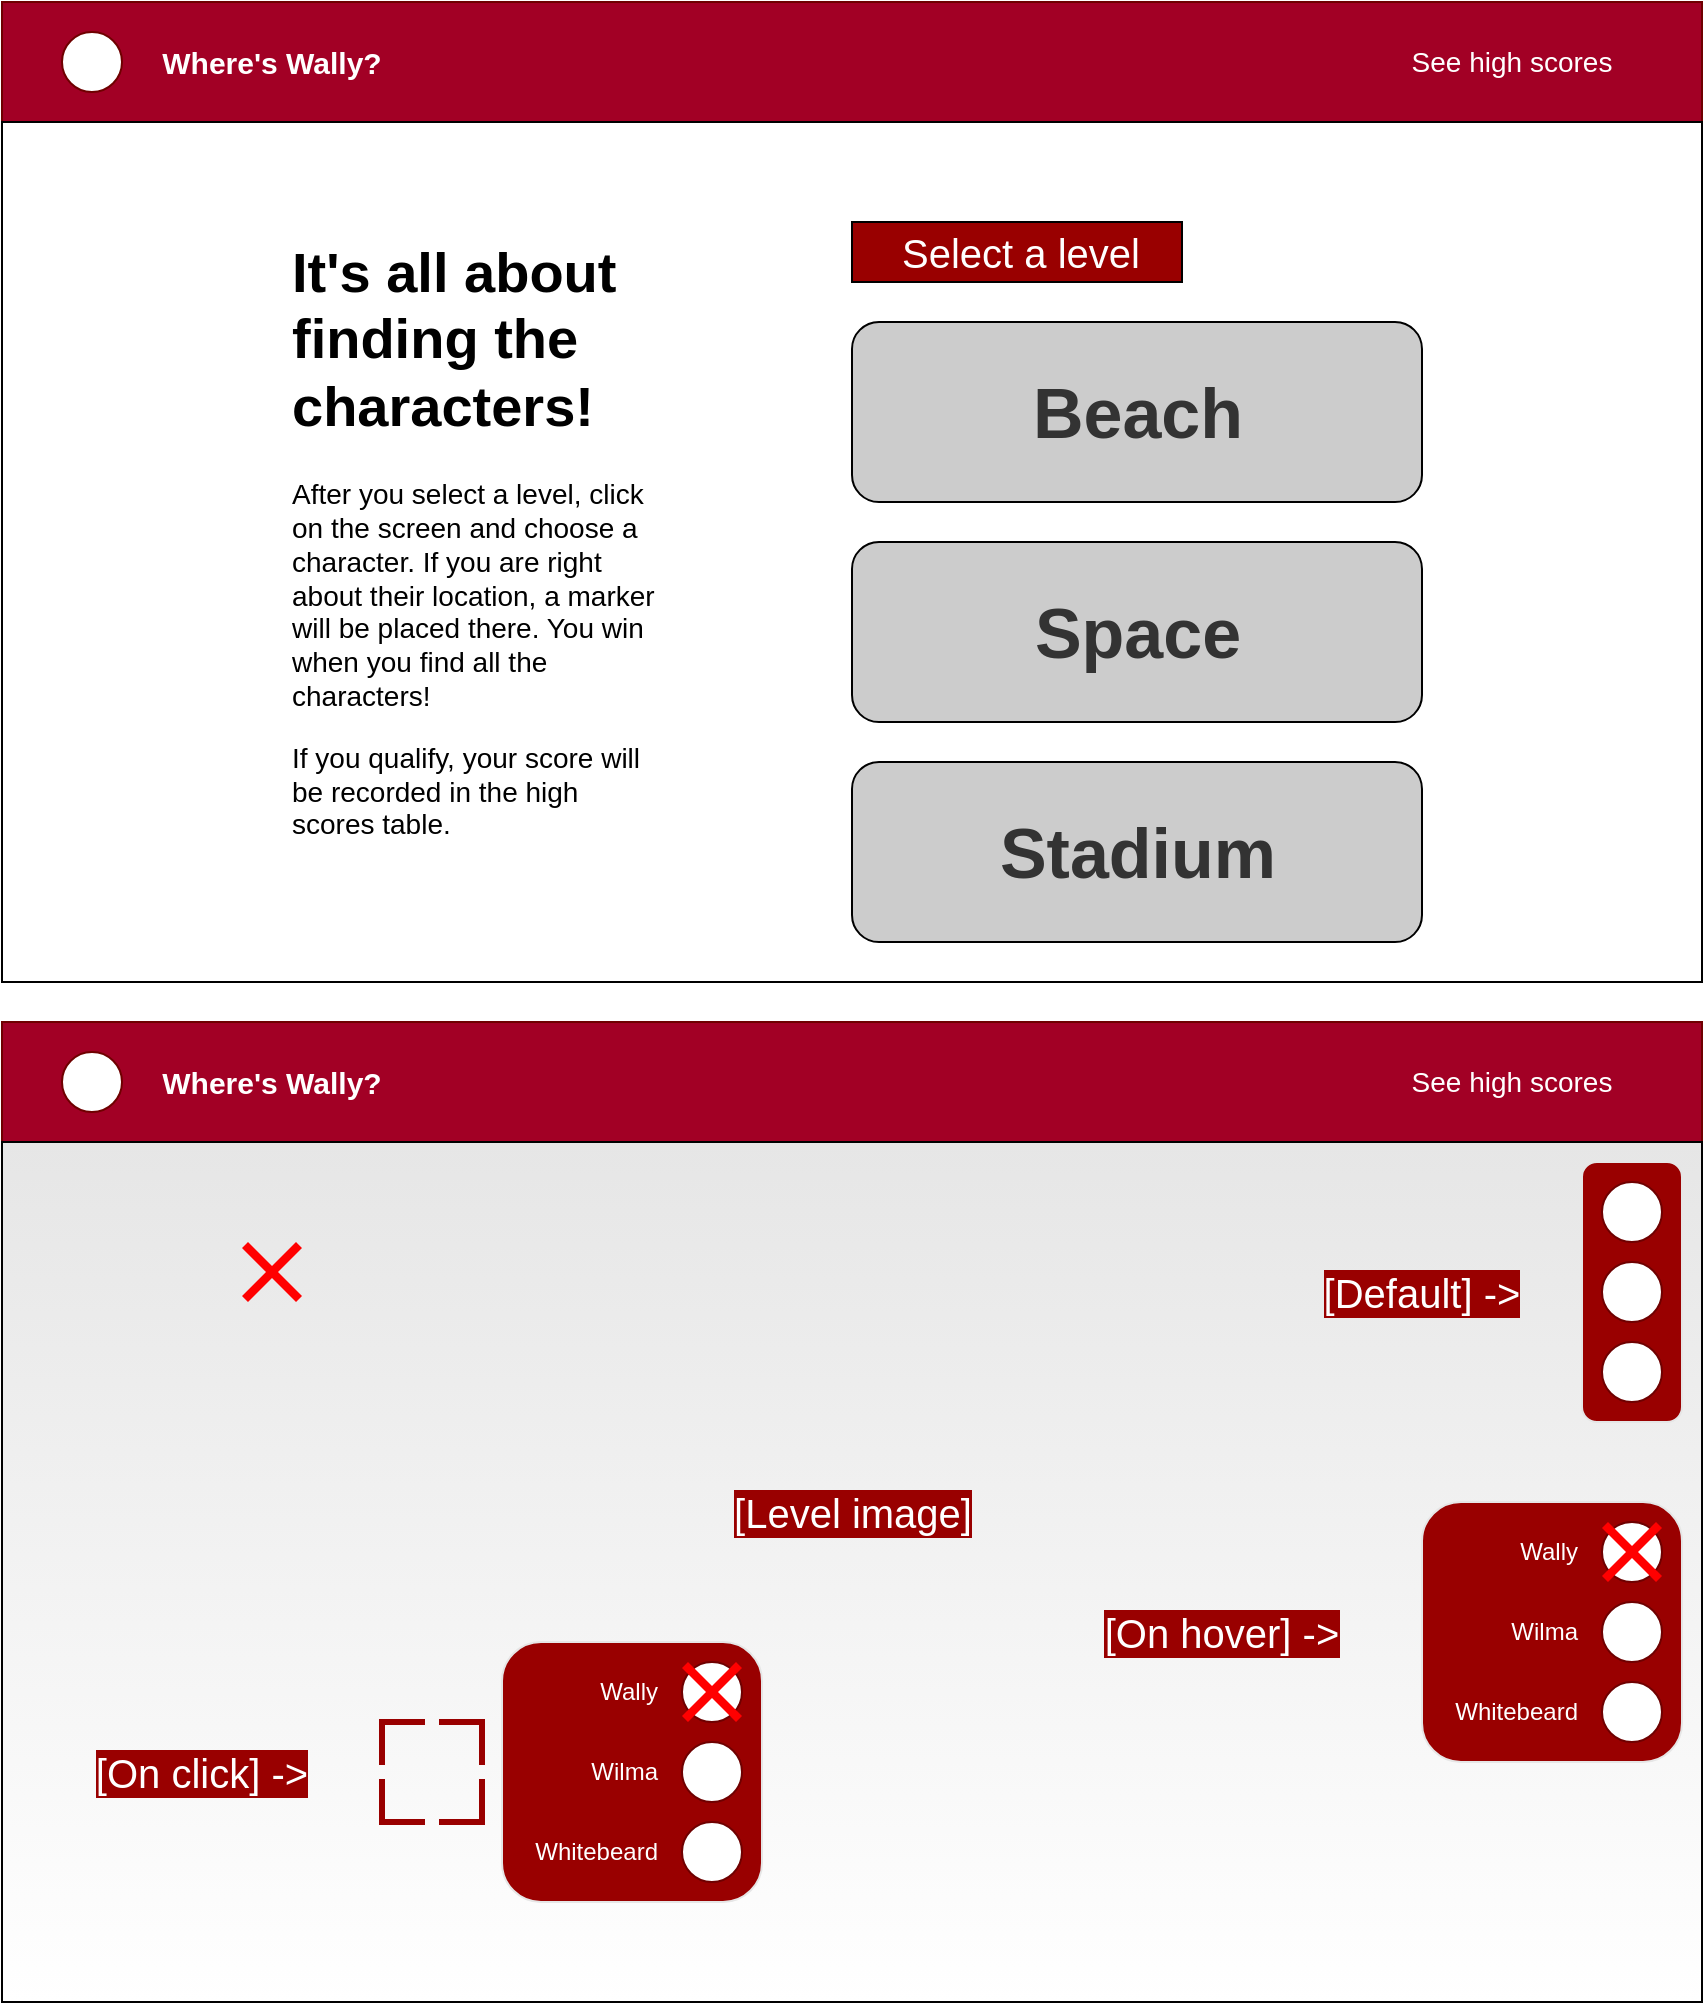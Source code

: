 <mxfile>
    <diagram id="iECSN86aFS-XDSPFpjlw" name="Page-1">
        <mxGraphModel dx="423" dy="464" grid="1" gridSize="10" guides="1" tooltips="1" connect="1" arrows="1" fold="1" page="1" pageScale="1" pageWidth="850" pageHeight="1100" math="0" shadow="0">
            <root>
                <mxCell id="0"/>
                <mxCell id="1" parent="0"/>
                <mxCell id="5" value="" style="rounded=0;whiteSpace=wrap;html=1;" vertex="1" parent="1">
                    <mxGeometry width="850" height="490" as="geometry"/>
                </mxCell>
                <mxCell id="6" value="" style="rounded=0;whiteSpace=wrap;html=1;fillColor=#a20025;strokeColor=#6F0000;fontColor=#ffffff;" vertex="1" parent="1">
                    <mxGeometry width="850" height="60" as="geometry"/>
                </mxCell>
                <mxCell id="7" value="&lt;b&gt;&lt;font style=&quot;font-size: 15px&quot; color=&quot;#ffffff&quot;&gt;Where's Wally?&lt;/font&gt;&lt;/b&gt;" style="text;html=1;strokeColor=none;fillColor=none;align=center;verticalAlign=middle;whiteSpace=wrap;rounded=0;" vertex="1" parent="1">
                    <mxGeometry x="70" y="15" width="130" height="30" as="geometry"/>
                </mxCell>
                <mxCell id="9" value="" style="ellipse;whiteSpace=wrap;html=1;aspect=fixed;fillColor=#FFFFFF;fontColor=#ffffff;strokeColor=#6F0000;" vertex="1" parent="1">
                    <mxGeometry x="30" y="15" width="30" height="30" as="geometry"/>
                </mxCell>
                <mxCell id="11" value="&lt;font style=&quot;font-size: 14px&quot; color=&quot;#ffffff&quot;&gt;See high scores&lt;/font&gt;" style="text;html=1;strokeColor=none;fillColor=none;align=center;verticalAlign=middle;whiteSpace=wrap;rounded=0;" vertex="1" parent="1">
                    <mxGeometry x="690" y="15" width="130" height="30" as="geometry"/>
                </mxCell>
                <object label="" hedietLinkedDataV1_path="" id="12">
                    <mxCell style="rounded=0;whiteSpace=wrap;html=1;fontSize=14;fillColor=#FFFFFF;" vertex="1" parent="1">
                        <mxGeometry y="60" width="850" height="430" as="geometry"/>
                    </mxCell>
                </object>
                <mxCell id="13" value="" style="rounded=0;whiteSpace=wrap;html=1;" vertex="1" parent="1">
                    <mxGeometry y="510" width="850" height="490" as="geometry"/>
                </mxCell>
                <mxCell id="14" value="&lt;h1&gt;&lt;font color=&quot;#000000&quot;&gt;It's all about finding the characters!&lt;/font&gt;&lt;/h1&gt;&lt;p&gt;&lt;font color=&quot;#000000&quot;&gt;After you select a level, click on the screen and choose a character. If you are right about their location, a marker will be placed there. You win when you find all the characters!&lt;/font&gt;&lt;/p&gt;&lt;p&gt;&lt;font color=&quot;#000000&quot;&gt;If you qualify, your score will be recorded in the high scores table.&lt;/font&gt;&lt;/p&gt;" style="text;html=1;strokeColor=none;fillColor=none;spacing=5;spacingTop=-20;whiteSpace=wrap;overflow=hidden;rounded=0;fontSize=14;fontColor=#FFFFFF;" vertex="1" parent="1">
                    <mxGeometry x="140" y="110" width="190" height="320" as="geometry"/>
                </mxCell>
                <mxCell id="15" value="" style="rounded=1;whiteSpace=wrap;html=1;fontSize=14;fontColor=#000000;fillColor=#CCCCCC;" vertex="1" parent="1">
                    <mxGeometry x="425" y="160" width="285" height="90" as="geometry"/>
                </mxCell>
                <mxCell id="16" value="" style="rounded=1;whiteSpace=wrap;html=1;fontSize=14;fontColor=#000000;fillColor=#CCCCCC;" vertex="1" parent="1">
                    <mxGeometry x="425" y="270" width="285" height="90" as="geometry"/>
                </mxCell>
                <mxCell id="17" value="" style="rounded=1;whiteSpace=wrap;html=1;fontSize=14;fontColor=#000000;fillColor=#CCCCCC;glass=0;sketch=0;shadow=0;" vertex="1" parent="1">
                    <mxGeometry x="425" y="380" width="285" height="90" as="geometry"/>
                </mxCell>
                <mxCell id="18" value="&lt;b&gt;&lt;font style=&quot;font-size: 35px&quot; color=&quot;#333333&quot;&gt;Beach&lt;/font&gt;&lt;/b&gt;" style="text;html=1;strokeColor=none;fillColor=none;align=center;verticalAlign=middle;whiteSpace=wrap;rounded=0;fontSize=14;fontColor=#000000;" vertex="1" parent="1">
                    <mxGeometry x="452.5" y="190" width="230" height="30" as="geometry"/>
                </mxCell>
                <mxCell id="20" value="&lt;b&gt;&lt;font style=&quot;font-size: 35px&quot; color=&quot;#333333&quot;&gt;Space&lt;/font&gt;&lt;/b&gt;" style="text;html=1;strokeColor=none;fillColor=none;align=center;verticalAlign=middle;whiteSpace=wrap;rounded=0;fontSize=14;fontColor=#000000;" vertex="1" parent="1">
                    <mxGeometry x="452.5" y="300" width="230" height="30" as="geometry"/>
                </mxCell>
                <mxCell id="21" value="&lt;b&gt;&lt;font style=&quot;font-size: 35px&quot; color=&quot;#333333&quot;&gt;Stadium&lt;/font&gt;&lt;/b&gt;" style="text;html=1;strokeColor=none;fillColor=none;align=center;verticalAlign=middle;whiteSpace=wrap;rounded=0;fontSize=14;fontColor=#000000;" vertex="1" parent="1">
                    <mxGeometry x="452.5" y="410" width="230" height="30" as="geometry"/>
                </mxCell>
                <mxCell id="27" value="" style="rounded=0;whiteSpace=wrap;html=1;labelBackgroundColor=#990000;fontSize=22;fontColor=#990000;fillColor=#990000;" vertex="1" parent="1">
                    <mxGeometry x="425" y="110" width="165" height="30" as="geometry"/>
                </mxCell>
                <mxCell id="26" value="&lt;font style=&quot;font-size: 20px&quot; color=&quot;#ffffff&quot;&gt;Select a level&lt;/font&gt;" style="text;html=1;strokeColor=none;fillColor=none;align=left;verticalAlign=middle;whiteSpace=wrap;rounded=0;fontSize=35;fontColor=#333333;" vertex="1" parent="1">
                    <mxGeometry x="448" y="105" width="135" height="30" as="geometry"/>
                </mxCell>
                <mxCell id="30" value="" style="rounded=0;whiteSpace=wrap;html=1;fillColor=#a20025;strokeColor=#6F0000;fontColor=#ffffff;" vertex="1" parent="1">
                    <mxGeometry y="510" width="850" height="60" as="geometry"/>
                </mxCell>
                <mxCell id="31" value="&lt;b&gt;&lt;font style=&quot;font-size: 15px&quot; color=&quot;#ffffff&quot;&gt;Where's Wally?&lt;/font&gt;&lt;/b&gt;" style="text;html=1;strokeColor=none;fillColor=none;align=center;verticalAlign=middle;whiteSpace=wrap;rounded=0;" vertex="1" parent="1">
                    <mxGeometry x="70" y="525" width="130" height="30" as="geometry"/>
                </mxCell>
                <mxCell id="32" value="" style="ellipse;whiteSpace=wrap;html=1;aspect=fixed;fillColor=#FFFFFF;fontColor=#ffffff;strokeColor=#6F0000;" vertex="1" parent="1">
                    <mxGeometry x="30" y="525" width="30" height="30" as="geometry"/>
                </mxCell>
                <mxCell id="33" value="&lt;font style=&quot;font-size: 14px&quot; color=&quot;#ffffff&quot;&gt;See high scores&lt;/font&gt;" style="text;html=1;strokeColor=none;fillColor=none;align=center;verticalAlign=middle;whiteSpace=wrap;rounded=0;" vertex="1" parent="1">
                    <mxGeometry x="690" y="525" width="130" height="30" as="geometry"/>
                </mxCell>
                <mxCell id="34" value="" style="rounded=0;whiteSpace=wrap;html=1;shadow=0;glass=0;labelBackgroundColor=#990000;sketch=0;fontSize=20;fontColor=#FFFFFF;fillColor=#E6E6E6;gradientColor=#ffffff;" vertex="1" parent="1">
                    <mxGeometry y="570" width="850" height="430" as="geometry"/>
                </mxCell>
                <mxCell id="35" value="" style="rounded=1;whiteSpace=wrap;html=1;shadow=0;glass=0;labelBackgroundColor=#990000;sketch=0;fontSize=20;fontColor=#FFFFFF;strokeColor=#E6E6E6;fillColor=#990000;gradientColor=none;" vertex="1" parent="1">
                    <mxGeometry x="790" y="580" width="50" height="130" as="geometry"/>
                </mxCell>
                <mxCell id="36" value="" style="ellipse;whiteSpace=wrap;html=1;aspect=fixed;fillColor=#FFFFFF;fontColor=#ffffff;strokeColor=#6F0000;" vertex="1" parent="1">
                    <mxGeometry x="800" y="590" width="30" height="30" as="geometry"/>
                </mxCell>
                <mxCell id="37" value="" style="ellipse;whiteSpace=wrap;html=1;aspect=fixed;fillColor=#FFFFFF;fontColor=#ffffff;strokeColor=#6F0000;" vertex="1" parent="1">
                    <mxGeometry x="800" y="630" width="30" height="30" as="geometry"/>
                </mxCell>
                <mxCell id="38" value="" style="ellipse;whiteSpace=wrap;html=1;aspect=fixed;fillColor=#FFFFFF;fontColor=#ffffff;strokeColor=#6F0000;" vertex="1" parent="1">
                    <mxGeometry x="800" y="670" width="30" height="30" as="geometry"/>
                </mxCell>
                <mxCell id="39" value="" style="rounded=1;whiteSpace=wrap;html=1;shadow=0;glass=0;labelBackgroundColor=#990000;sketch=0;fontSize=20;fontColor=#FFFFFF;strokeColor=#E6E6E6;fillColor=#990000;gradientColor=none;" vertex="1" parent="1">
                    <mxGeometry x="710" y="750" width="130" height="130" as="geometry"/>
                </mxCell>
                <mxCell id="40" value="" style="ellipse;whiteSpace=wrap;html=1;aspect=fixed;fillColor=#FFFFFF;fontColor=#ffffff;strokeColor=#6F0000;" vertex="1" parent="1">
                    <mxGeometry x="800" y="760" width="30" height="30" as="geometry"/>
                </mxCell>
                <mxCell id="41" value="" style="ellipse;whiteSpace=wrap;html=1;aspect=fixed;fillColor=#FFFFFF;fontColor=#ffffff;strokeColor=#6F0000;" vertex="1" parent="1">
                    <mxGeometry x="800" y="800" width="30" height="30" as="geometry"/>
                </mxCell>
                <mxCell id="42" value="" style="ellipse;whiteSpace=wrap;html=1;aspect=fixed;fillColor=#FFFFFF;fontColor=#ffffff;strokeColor=#6F0000;" vertex="1" parent="1">
                    <mxGeometry x="800" y="840" width="30" height="30" as="geometry"/>
                </mxCell>
                <mxCell id="44" value="[Level image]" style="text;html=1;strokeColor=none;fillColor=none;align=center;verticalAlign=middle;whiteSpace=wrap;rounded=0;shadow=0;glass=0;labelBackgroundColor=#990000;sketch=0;fontSize=20;fontColor=#FFFFFF;" vertex="1" parent="1">
                    <mxGeometry x="358" y="740" width="135" height="30" as="geometry"/>
                </mxCell>
                <mxCell id="45" value="[Default] -&amp;gt;" style="text;html=1;strokeColor=none;fillColor=none;align=center;verticalAlign=middle;whiteSpace=wrap;rounded=0;shadow=0;glass=0;labelBackgroundColor=#990000;sketch=0;fontSize=20;fontColor=#FFFFFF;" vertex="1" parent="1">
                    <mxGeometry x="650" y="630" width="120" height="30" as="geometry"/>
                </mxCell>
                <mxCell id="46" value="[On hover] -&amp;gt;" style="text;html=1;strokeColor=none;fillColor=none;align=center;verticalAlign=middle;whiteSpace=wrap;rounded=0;shadow=0;glass=0;labelBackgroundColor=#990000;sketch=0;fontSize=20;fontColor=#FFFFFF;" vertex="1" parent="1">
                    <mxGeometry x="540" y="800" width="140" height="30" as="geometry"/>
                </mxCell>
                <mxCell id="47" value="&lt;font color=&quot;#ffffff&quot; style=&quot;font-size: 12px&quot;&gt;Wally&lt;/font&gt;" style="text;html=1;strokeColor=none;fillColor=none;align=right;verticalAlign=middle;whiteSpace=wrap;rounded=0;shadow=0;glass=0;labelBackgroundColor=none;sketch=0;fontSize=10;fontColor=none;" vertex="1" parent="1">
                    <mxGeometry x="720" y="760" width="70" height="30" as="geometry"/>
                </mxCell>
                <mxCell id="48" value="&lt;font color=&quot;#ffffff&quot; style=&quot;font-size: 12px&quot;&gt;Wilma&lt;/font&gt;" style="text;html=1;strokeColor=none;fillColor=none;align=right;verticalAlign=middle;whiteSpace=wrap;rounded=0;shadow=0;glass=0;labelBackgroundColor=none;sketch=0;fontSize=10;fontColor=none;" vertex="1" parent="1">
                    <mxGeometry x="720" y="800" width="70" height="30" as="geometry"/>
                </mxCell>
                <mxCell id="49" value="&lt;font color=&quot;#ffffff&quot; style=&quot;font-size: 12px&quot;&gt;Whitebeard&lt;/font&gt;" style="text;html=1;strokeColor=none;fillColor=none;align=right;verticalAlign=middle;whiteSpace=wrap;rounded=0;shadow=0;glass=0;labelBackgroundColor=none;sketch=0;fontSize=10;fontColor=none;" vertex="1" parent="1">
                    <mxGeometry x="720" y="840" width="70" height="30" as="geometry"/>
                </mxCell>
                <mxCell id="50" value="" style="shape=mxgraph.mockup.markup.redX;fillColor=#ff0000;html=1;shadow=0;strokeColor=none;rounded=1;glass=0;labelBackgroundColor=none;sketch=0;fontSize=12;fontColor=#FFFFFF;" vertex="1" parent="1">
                    <mxGeometry x="800" y="760" width="30" height="30" as="geometry"/>
                </mxCell>
                <mxCell id="52" value="" style="shape=mxgraph.mockup.markup.redX;fillColor=#ff0000;html=1;shadow=0;strokeColor=none;rounded=1;glass=0;labelBackgroundColor=none;sketch=0;fontSize=12;fontColor=#FFFFFF;" vertex="1" parent="1">
                    <mxGeometry x="120" y="620" width="30" height="30" as="geometry"/>
                </mxCell>
                <mxCell id="60" value="" style="rounded=1;whiteSpace=wrap;html=1;shadow=0;glass=0;labelBackgroundColor=#990000;sketch=0;fontSize=20;fontColor=#FFFFFF;strokeColor=#E6E6E6;fillColor=#990000;gradientColor=none;" vertex="1" parent="1">
                    <mxGeometry x="250" y="820" width="130" height="130" as="geometry"/>
                </mxCell>
                <mxCell id="61" value="" style="ellipse;whiteSpace=wrap;html=1;aspect=fixed;fillColor=#FFFFFF;fontColor=#ffffff;strokeColor=#6F0000;" vertex="1" parent="1">
                    <mxGeometry x="340" y="830" width="30" height="30" as="geometry"/>
                </mxCell>
                <mxCell id="62" value="" style="ellipse;whiteSpace=wrap;html=1;aspect=fixed;fillColor=#FFFFFF;fontColor=#ffffff;strokeColor=#6F0000;" vertex="1" parent="1">
                    <mxGeometry x="340" y="870" width="30" height="30" as="geometry"/>
                </mxCell>
                <mxCell id="63" value="" style="ellipse;whiteSpace=wrap;html=1;aspect=fixed;fillColor=#FFFFFF;fontColor=#ffffff;strokeColor=#6F0000;" vertex="1" parent="1">
                    <mxGeometry x="340" y="910" width="30" height="30" as="geometry"/>
                </mxCell>
                <mxCell id="64" value="&lt;font color=&quot;#ffffff&quot; style=&quot;font-size: 12px&quot;&gt;Wally&lt;/font&gt;" style="text;html=1;strokeColor=none;fillColor=none;align=right;verticalAlign=middle;whiteSpace=wrap;rounded=0;shadow=0;glass=0;labelBackgroundColor=none;sketch=0;fontSize=10;fontColor=none;" vertex="1" parent="1">
                    <mxGeometry x="260" y="830" width="70" height="30" as="geometry"/>
                </mxCell>
                <mxCell id="65" value="&lt;font color=&quot;#ffffff&quot; style=&quot;font-size: 12px&quot;&gt;Wilma&lt;/font&gt;" style="text;html=1;strokeColor=none;fillColor=none;align=right;verticalAlign=middle;whiteSpace=wrap;rounded=0;shadow=0;glass=0;labelBackgroundColor=none;sketch=0;fontSize=10;fontColor=none;" vertex="1" parent="1">
                    <mxGeometry x="260" y="870" width="70" height="30" as="geometry"/>
                </mxCell>
                <mxCell id="66" value="&lt;font color=&quot;#ffffff&quot; style=&quot;font-size: 12px&quot;&gt;Whitebeard&lt;/font&gt;" style="text;html=1;strokeColor=none;fillColor=none;align=right;verticalAlign=middle;whiteSpace=wrap;rounded=0;shadow=0;glass=0;labelBackgroundColor=none;sketch=0;fontSize=10;fontColor=none;" vertex="1" parent="1">
                    <mxGeometry x="260" y="910" width="70" height="30" as="geometry"/>
                </mxCell>
                <mxCell id="67" value="" style="shape=mxgraph.mockup.markup.redX;fillColor=#ff0000;html=1;shadow=0;strokeColor=none;rounded=1;glass=0;labelBackgroundColor=none;sketch=0;fontSize=12;fontColor=#FFFFFF;" vertex="1" parent="1">
                    <mxGeometry x="340" y="830" width="30" height="30" as="geometry"/>
                </mxCell>
                <mxCell id="68" value="[On click] -&amp;gt;" style="text;html=1;strokeColor=none;fillColor=none;align=center;verticalAlign=middle;whiteSpace=wrap;rounded=0;shadow=0;glass=0;labelBackgroundColor=#990000;sketch=0;fontSize=20;fontColor=#FFFFFF;" vertex="1" parent="1">
                    <mxGeometry x="30" y="870" width="140" height="30" as="geometry"/>
                </mxCell>
                <mxCell id="69" value="" style="shape=partialRectangle;whiteSpace=wrap;html=1;bottom=0;right=0;fillColor=none;rounded=1;shadow=0;glass=0;labelBackgroundColor=none;sketch=0;fontSize=12;fontColor=#FFFFFF;strokeColor=#990000;rotation=-180;strokeWidth=3;" vertex="1" parent="1">
                    <mxGeometry x="220" y="890" width="20" height="20" as="geometry"/>
                </mxCell>
                <mxCell id="70" value="" style="shape=partialRectangle;whiteSpace=wrap;html=1;bottom=0;right=0;fillColor=none;rounded=1;shadow=0;glass=0;labelBackgroundColor=none;sketch=0;fontSize=12;fontColor=#FFFFFF;strokeColor=#990000;rotation=90;strokeWidth=3;" vertex="1" parent="1">
                    <mxGeometry x="220" y="860" width="20" height="20" as="geometry"/>
                </mxCell>
                <mxCell id="71" value="" style="shape=partialRectangle;whiteSpace=wrap;html=1;bottom=0;right=0;fillColor=none;rounded=1;shadow=0;glass=0;labelBackgroundColor=none;sketch=0;fontSize=12;fontColor=#FFFFFF;strokeColor=#990000;rotation=-90;strokeWidth=3;" vertex="1" parent="1">
                    <mxGeometry x="190" y="890" width="20" height="20" as="geometry"/>
                </mxCell>
                <mxCell id="72" value="" style="shape=partialRectangle;whiteSpace=wrap;html=1;bottom=0;right=0;fillColor=none;rounded=1;shadow=0;glass=0;labelBackgroundColor=none;sketch=0;fontSize=12;fontColor=#FFFFFF;strokeColor=#990000;rotation=0;strokeWidth=3;" vertex="1" parent="1">
                    <mxGeometry x="190" y="860" width="20" height="20" as="geometry"/>
                </mxCell>
            </root>
        </mxGraphModel>
    </diagram>
</mxfile>